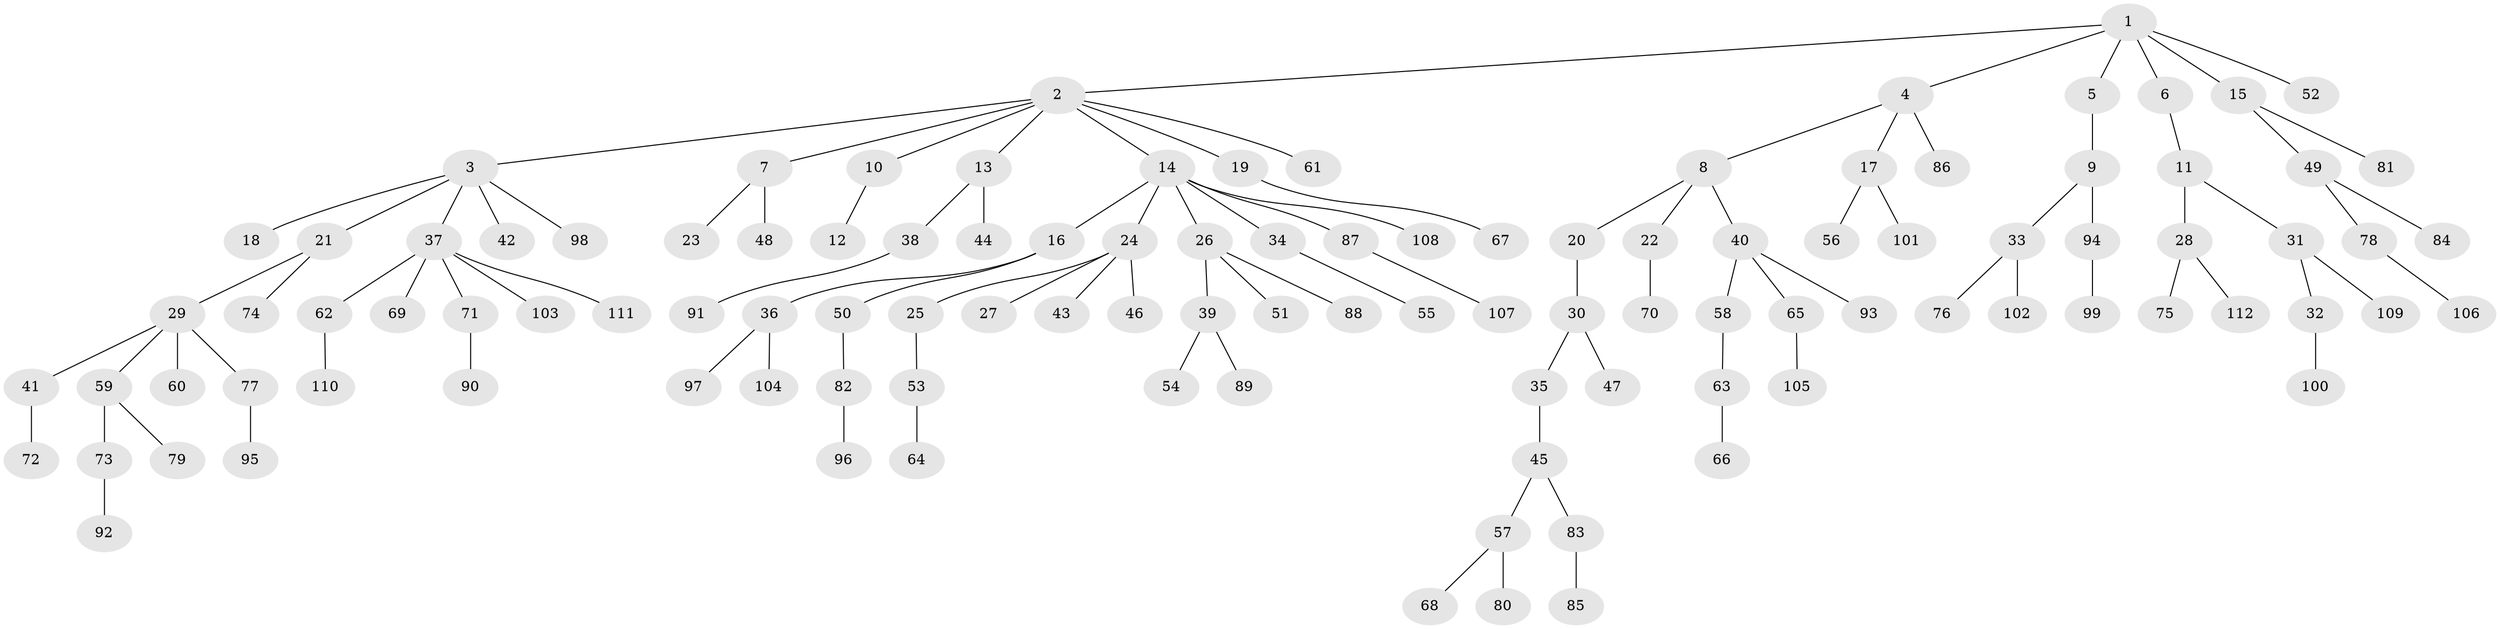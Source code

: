 // Generated by graph-tools (version 1.1) at 2025/36/03/09/25 02:36:39]
// undirected, 112 vertices, 111 edges
graph export_dot {
graph [start="1"]
  node [color=gray90,style=filled];
  1;
  2;
  3;
  4;
  5;
  6;
  7;
  8;
  9;
  10;
  11;
  12;
  13;
  14;
  15;
  16;
  17;
  18;
  19;
  20;
  21;
  22;
  23;
  24;
  25;
  26;
  27;
  28;
  29;
  30;
  31;
  32;
  33;
  34;
  35;
  36;
  37;
  38;
  39;
  40;
  41;
  42;
  43;
  44;
  45;
  46;
  47;
  48;
  49;
  50;
  51;
  52;
  53;
  54;
  55;
  56;
  57;
  58;
  59;
  60;
  61;
  62;
  63;
  64;
  65;
  66;
  67;
  68;
  69;
  70;
  71;
  72;
  73;
  74;
  75;
  76;
  77;
  78;
  79;
  80;
  81;
  82;
  83;
  84;
  85;
  86;
  87;
  88;
  89;
  90;
  91;
  92;
  93;
  94;
  95;
  96;
  97;
  98;
  99;
  100;
  101;
  102;
  103;
  104;
  105;
  106;
  107;
  108;
  109;
  110;
  111;
  112;
  1 -- 2;
  1 -- 4;
  1 -- 5;
  1 -- 6;
  1 -- 15;
  1 -- 52;
  2 -- 3;
  2 -- 7;
  2 -- 10;
  2 -- 13;
  2 -- 14;
  2 -- 19;
  2 -- 61;
  3 -- 18;
  3 -- 21;
  3 -- 37;
  3 -- 42;
  3 -- 98;
  4 -- 8;
  4 -- 17;
  4 -- 86;
  5 -- 9;
  6 -- 11;
  7 -- 23;
  7 -- 48;
  8 -- 20;
  8 -- 22;
  8 -- 40;
  9 -- 33;
  9 -- 94;
  10 -- 12;
  11 -- 28;
  11 -- 31;
  13 -- 38;
  13 -- 44;
  14 -- 16;
  14 -- 24;
  14 -- 26;
  14 -- 34;
  14 -- 87;
  14 -- 108;
  15 -- 49;
  15 -- 81;
  16 -- 36;
  16 -- 50;
  17 -- 56;
  17 -- 101;
  19 -- 67;
  20 -- 30;
  21 -- 29;
  21 -- 74;
  22 -- 70;
  24 -- 25;
  24 -- 27;
  24 -- 43;
  24 -- 46;
  25 -- 53;
  26 -- 39;
  26 -- 51;
  26 -- 88;
  28 -- 75;
  28 -- 112;
  29 -- 41;
  29 -- 59;
  29 -- 60;
  29 -- 77;
  30 -- 35;
  30 -- 47;
  31 -- 32;
  31 -- 109;
  32 -- 100;
  33 -- 76;
  33 -- 102;
  34 -- 55;
  35 -- 45;
  36 -- 97;
  36 -- 104;
  37 -- 62;
  37 -- 69;
  37 -- 71;
  37 -- 103;
  37 -- 111;
  38 -- 91;
  39 -- 54;
  39 -- 89;
  40 -- 58;
  40 -- 65;
  40 -- 93;
  41 -- 72;
  45 -- 57;
  45 -- 83;
  49 -- 78;
  49 -- 84;
  50 -- 82;
  53 -- 64;
  57 -- 68;
  57 -- 80;
  58 -- 63;
  59 -- 73;
  59 -- 79;
  62 -- 110;
  63 -- 66;
  65 -- 105;
  71 -- 90;
  73 -- 92;
  77 -- 95;
  78 -- 106;
  82 -- 96;
  83 -- 85;
  87 -- 107;
  94 -- 99;
}

